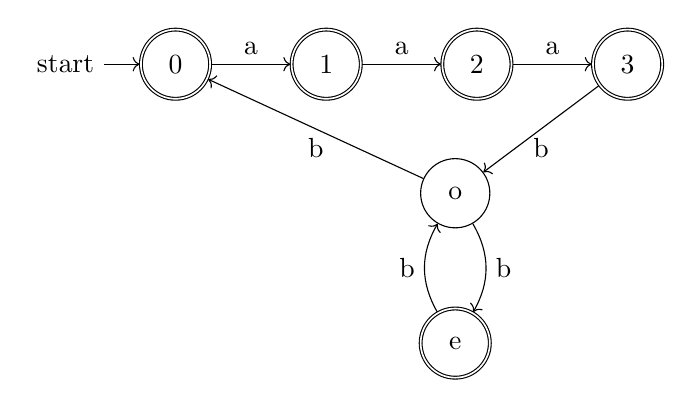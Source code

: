 \begin{tikzpicture}
    \node[state,initial,accepting]     (0)                   {0};
    \node[state,accepting]   (1)    [right=of 0]   {1};
    \node[state,accepting]   (2)    [right=of 1]   {2};
    \node[state,accepting]   (3)    [right=of 2]   {3};
    \node[state]             (odd)  [below right=of 1]   {o};
    \node[state,accepting]   (even) [below=of odd] {e};

    \path[->]
        (0)    edge node [above] {a} (1)
        (1)    edge node [above] {a} (2)
        (2)    edge node [above] {a} (3)
        (3)    edge node [below] {b} (odd)
        (odd)  edge [bend left] node [right] {b} (even)
               edge node [below] {b} (0)
        (even) edge [bend left]  node [left] {b} (odd);
\end{tikzpicture}
